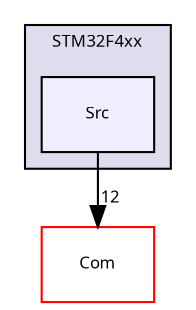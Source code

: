 digraph "Src/MCU/STM32F4xx/Src" {
  compound=true
  node [ fontsize="8", fontname="Sans"];
  edge [ labelfontsize="8", labelfontname="Sans"];
  subgraph clusterdir_beab16f734dc96e7eda1a1d9f885fde3 {
    graph [ bgcolor="#ddddee", pencolor="black", label="STM32F4xx" fontname="Sans", fontsize="8", URL="dir_beab16f734dc96e7eda1a1d9f885fde3.html"]
  dir_1b3df8e4718d54251af635545215e545 [shape=box, label="Src", style="filled", fillcolor="#eeeeff", pencolor="black", URL="dir_1b3df8e4718d54251af635545215e545.html"];
  }
  dir_bd6076192d431881978bb9a63bffcd65 [shape=box label="Com" fillcolor="white" style="filled" color="red" URL="dir_bd6076192d431881978bb9a63bffcd65.html"];
  dir_1b3df8e4718d54251af635545215e545->dir_bd6076192d431881978bb9a63bffcd65 [headlabel="12", labeldistance=1.5 headhref="dir_000028_000001.html"];
}
